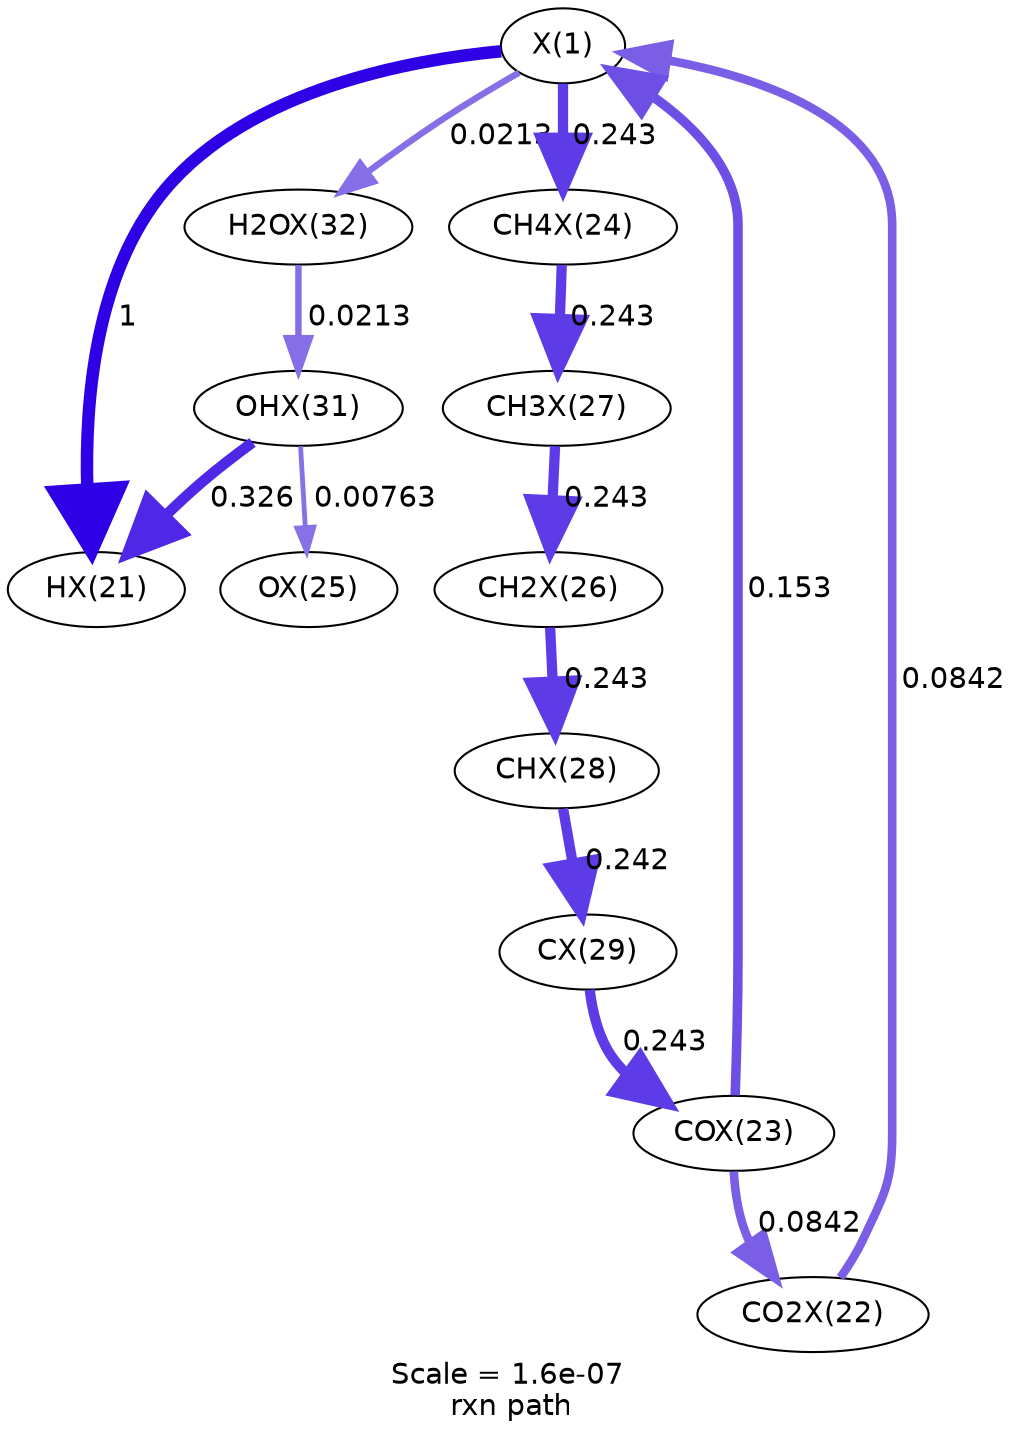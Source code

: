 digraph reaction_paths {
center=1;
s0 -> s1[fontname="Helvetica", penwidth=6, arrowsize=3, color="0.7, 1.5, 0.9"
, label=" 1"];
s2 -> s0[fontname="Helvetica", penwidth=4.13, arrowsize=2.07, color="0.7, 0.584, 0.9"
, label=" 0.0842"];
s3 -> s0[fontname="Helvetica", penwidth=4.58, arrowsize=2.29, color="0.7, 0.653, 0.9"
, label=" 0.153"];
s0 -> s12[fontname="Helvetica", penwidth=3.1, arrowsize=1.55, color="0.7, 0.521, 0.9"
, label=" 0.0213"];
s0 -> s4[fontname="Helvetica", penwidth=4.93, arrowsize=2.47, color="0.7, 0.743, 0.9"
, label=" 0.243"];
s11 -> s1[fontname="Helvetica", penwidth=5.15, arrowsize=2.58, color="0.7, 0.826, 0.9"
, label=" 0.326"];
s3 -> s2[fontname="Helvetica", penwidth=4.13, arrowsize=2.07, color="0.7, 0.584, 0.9"
, label=" 0.0842"];
s9 -> s3[fontname="Helvetica", penwidth=4.93, arrowsize=2.47, color="0.7, 0.743, 0.9"
, label=" 0.243"];
s11 -> s5[fontname="Helvetica", penwidth=2.32, arrowsize=1.16, color="0.7, 0.508, 0.9"
, label=" 0.00763"];
s7 -> s6[fontname="Helvetica", penwidth=4.93, arrowsize=2.47, color="0.7, 0.743, 0.9"
, label=" 0.243"];
s6 -> s8[fontname="Helvetica", penwidth=4.93, arrowsize=2.47, color="0.7, 0.743, 0.9"
, label=" 0.243"];
s4 -> s7[fontname="Helvetica", penwidth=4.93, arrowsize=2.47, color="0.7, 0.743, 0.9"
, label=" 0.243"];
s8 -> s9[fontname="Helvetica", penwidth=4.93, arrowsize=2.47, color="0.7, 0.742, 0.9"
, label=" 0.242"];
s12 -> s11[fontname="Helvetica", penwidth=3.09, arrowsize=1.55, color="0.7, 0.521, 0.9"
, label=" 0.0213"];
s0 [ fontname="Helvetica", label="X(1)"];
s1 [ fontname="Helvetica", label="HX(21)"];
s2 [ fontname="Helvetica", label="CO2X(22)"];
s3 [ fontname="Helvetica", label="COX(23)"];
s4 [ fontname="Helvetica", label="CH4X(24)"];
s5 [ fontname="Helvetica", label="OX(25)"];
s6 [ fontname="Helvetica", label="CH2X(26)"];
s7 [ fontname="Helvetica", label="CH3X(27)"];
s8 [ fontname="Helvetica", label="CHX(28)"];
s9 [ fontname="Helvetica", label="CX(29)"];
s11 [ fontname="Helvetica", label="OHX(31)"];
s12 [ fontname="Helvetica", label="H2OX(32)"];
 label = "Scale = 1.6e-07\l rxn path";
 fontname = "Helvetica";
}
